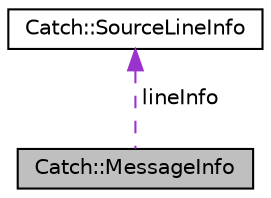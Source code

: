 digraph "Catch::MessageInfo"
{
  edge [fontname="Helvetica",fontsize="10",labelfontname="Helvetica",labelfontsize="10"];
  node [fontname="Helvetica",fontsize="10",shape=record];
  Node1 [label="Catch::MessageInfo",height=0.2,width=0.4,color="black", fillcolor="grey75", style="filled", fontcolor="black"];
  Node2 -> Node1 [dir="back",color="darkorchid3",fontsize="10",style="dashed",label=" lineInfo" ];
  Node2 [label="Catch::SourceLineInfo",height=0.2,width=0.4,color="black", fillcolor="white", style="filled",URL="$struct_catch_1_1_source_line_info.html"];
}
